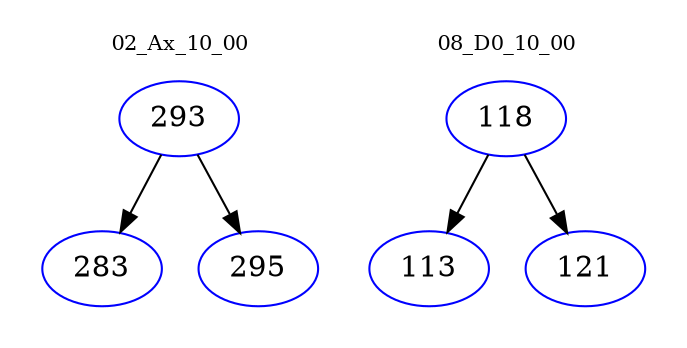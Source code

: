 digraph{
subgraph cluster_0 {
color = white
label = "02_Ax_10_00";
fontsize=10;
T0_293 [label="293", color="blue"]
T0_293 -> T0_283 [color="black"]
T0_283 [label="283", color="blue"]
T0_293 -> T0_295 [color="black"]
T0_295 [label="295", color="blue"]
}
subgraph cluster_1 {
color = white
label = "08_D0_10_00";
fontsize=10;
T1_118 [label="118", color="blue"]
T1_118 -> T1_113 [color="black"]
T1_113 [label="113", color="blue"]
T1_118 -> T1_121 [color="black"]
T1_121 [label="121", color="blue"]
}
}
